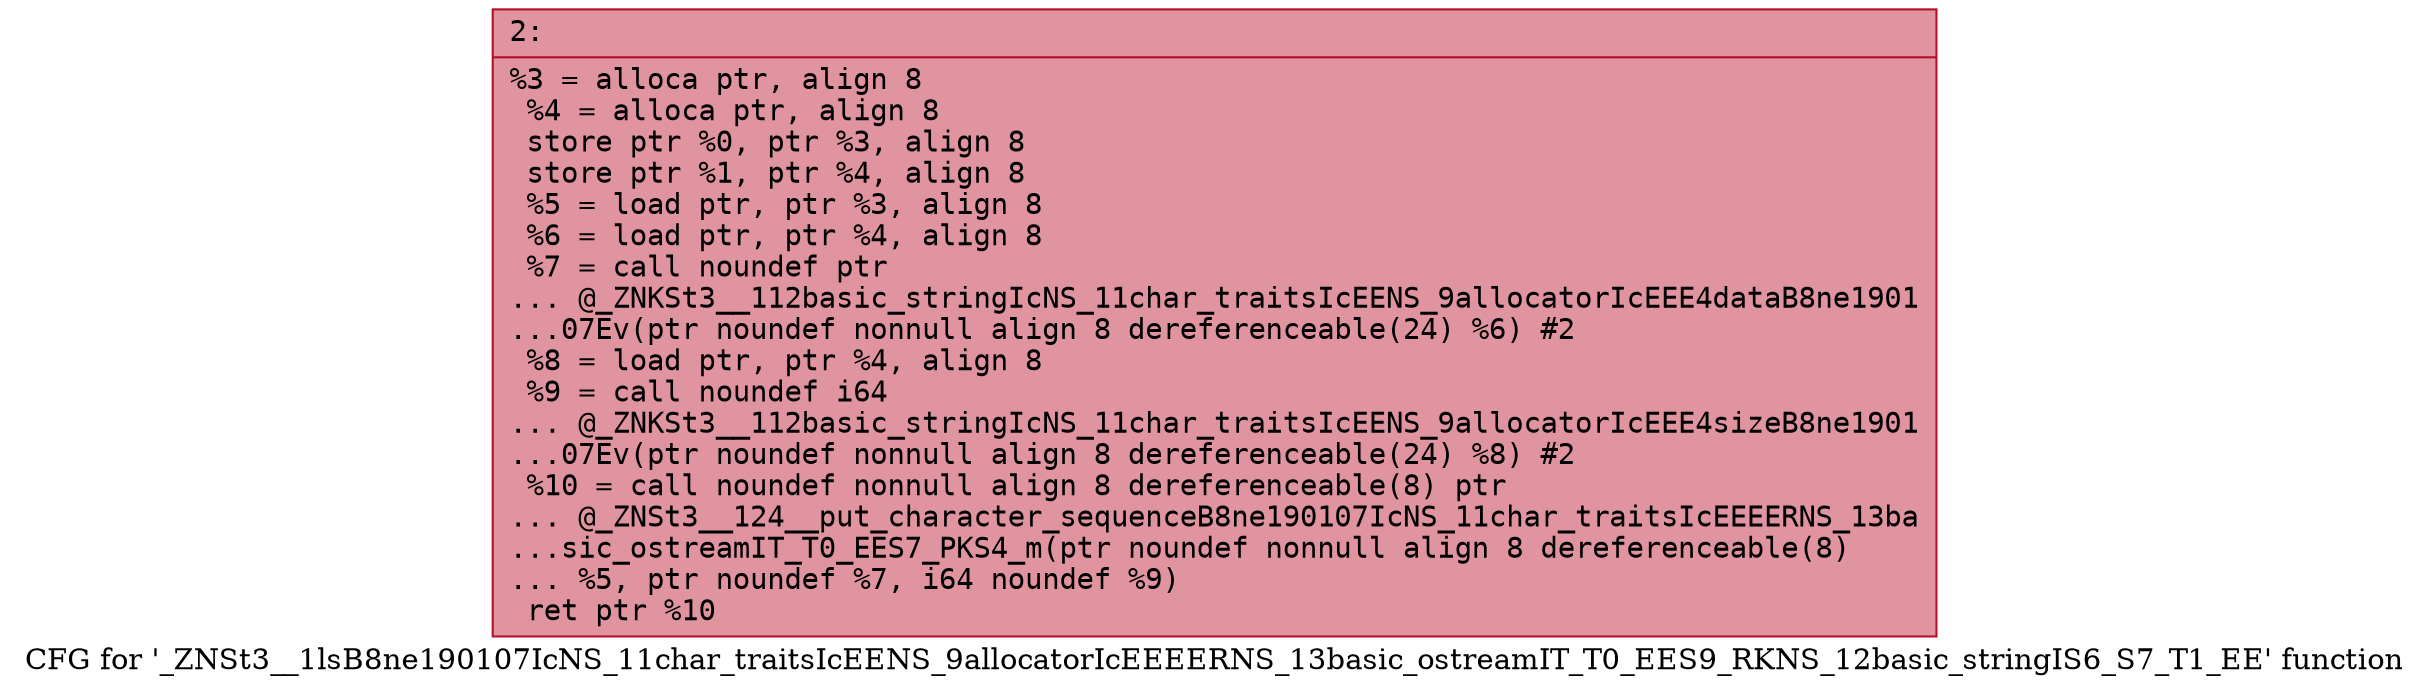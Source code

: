 digraph "CFG for '_ZNSt3__1lsB8ne190107IcNS_11char_traitsIcEENS_9allocatorIcEEEERNS_13basic_ostreamIT_T0_EES9_RKNS_12basic_stringIS6_S7_T1_EE' function" {
	label="CFG for '_ZNSt3__1lsB8ne190107IcNS_11char_traitsIcEENS_9allocatorIcEEEERNS_13basic_ostreamIT_T0_EES9_RKNS_12basic_stringIS6_S7_T1_EE' function";

	Node0x6000005d2e90 [shape=record,color="#b70d28ff", style=filled, fillcolor="#b70d2870" fontname="Courier",label="{2:\l|  %3 = alloca ptr, align 8\l  %4 = alloca ptr, align 8\l  store ptr %0, ptr %3, align 8\l  store ptr %1, ptr %4, align 8\l  %5 = load ptr, ptr %3, align 8\l  %6 = load ptr, ptr %4, align 8\l  %7 = call noundef ptr\l... @_ZNKSt3__112basic_stringIcNS_11char_traitsIcEENS_9allocatorIcEEE4dataB8ne1901\l...07Ev(ptr noundef nonnull align 8 dereferenceable(24) %6) #2\l  %8 = load ptr, ptr %4, align 8\l  %9 = call noundef i64\l... @_ZNKSt3__112basic_stringIcNS_11char_traitsIcEENS_9allocatorIcEEE4sizeB8ne1901\l...07Ev(ptr noundef nonnull align 8 dereferenceable(24) %8) #2\l  %10 = call noundef nonnull align 8 dereferenceable(8) ptr\l... @_ZNSt3__124__put_character_sequenceB8ne190107IcNS_11char_traitsIcEEEERNS_13ba\l...sic_ostreamIT_T0_EES7_PKS4_m(ptr noundef nonnull align 8 dereferenceable(8)\l... %5, ptr noundef %7, i64 noundef %9)\l  ret ptr %10\l}"];
}
